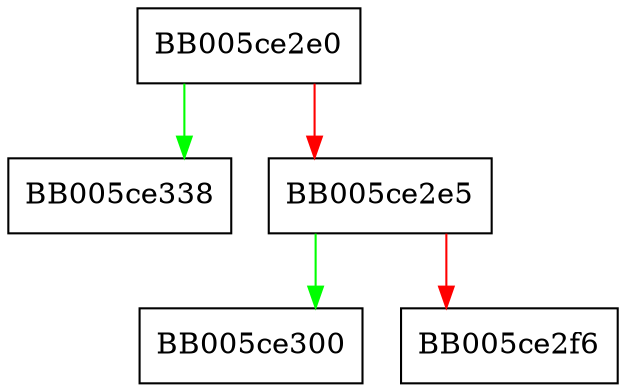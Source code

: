 digraph EVP_MAC_free {
  node [shape="box"];
  graph [splines=ortho];
  BB005ce2e0 -> BB005ce338 [color="green"];
  BB005ce2e0 -> BB005ce2e5 [color="red"];
  BB005ce2e5 -> BB005ce300 [color="green"];
  BB005ce2e5 -> BB005ce2f6 [color="red"];
}